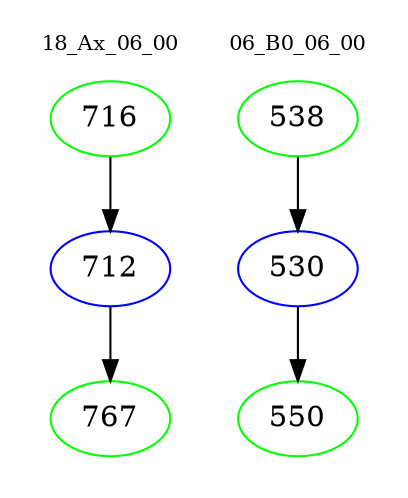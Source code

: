 digraph{
subgraph cluster_0 {
color = white
label = "18_Ax_06_00";
fontsize=10;
T0_716 [label="716", color="green"]
T0_716 -> T0_712 [color="black"]
T0_712 [label="712", color="blue"]
T0_712 -> T0_767 [color="black"]
T0_767 [label="767", color="green"]
}
subgraph cluster_1 {
color = white
label = "06_B0_06_00";
fontsize=10;
T1_538 [label="538", color="green"]
T1_538 -> T1_530 [color="black"]
T1_530 [label="530", color="blue"]
T1_530 -> T1_550 [color="black"]
T1_550 [label="550", color="green"]
}
}
